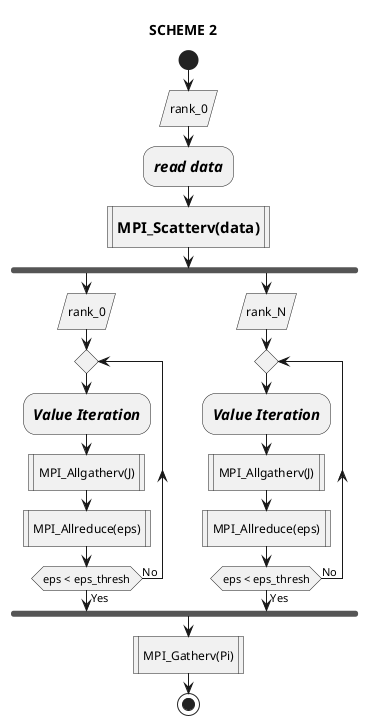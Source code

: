 @startuml
'left to right direction
' Horizontal lines: -->, <--, <-->'
title SCHEME 2
start
    :rank_0/
    :<size:15><i><b>read data</b></i></size>;
:<size:15><b>MPI_Scatterv(data)</b></size>|
fork
    :rank_0/
repeat
    :<size:15><i><b>Value Iteration</b></i></size>;
    :MPI_Allgatherv(J)|
    :MPI_Allreduce(eps)|
repeat while (eps < eps_thresh) is (No) not (Yes)
fork again
    :rank_N/
repeat
    :<size:15><i><b>Value Iteration</b></i></size>;
    :MPI_Allgatherv(J)|
    :MPI_Allreduce(eps)|
repeat while (eps < eps_thresh) is (No) not (Yes)
end fork
:MPI_Gatherv(Pi)|
stop

@enduml
